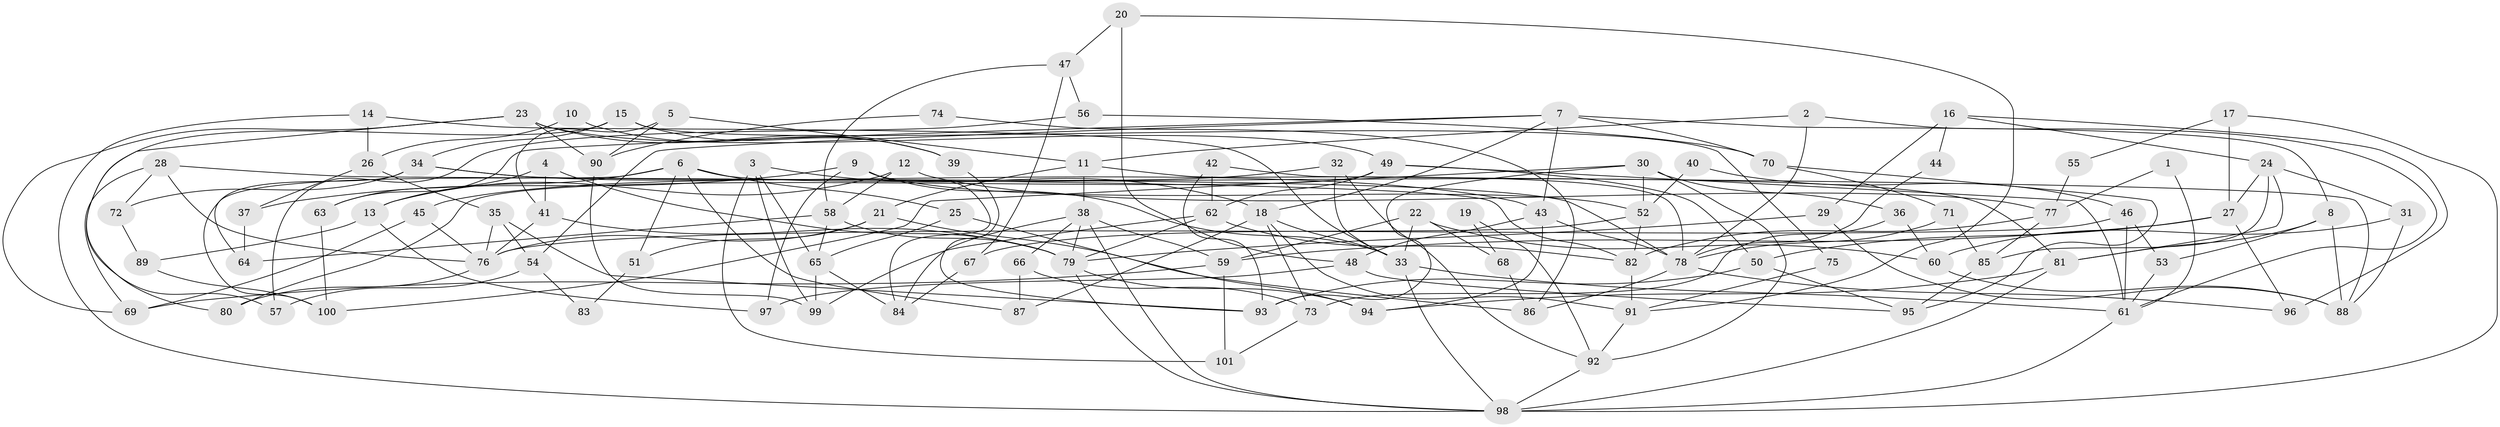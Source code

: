 // Generated by graph-tools (version 1.1) at 2025/35/03/09/25 02:35:57]
// undirected, 101 vertices, 202 edges
graph export_dot {
graph [start="1"]
  node [color=gray90,style=filled];
  1;
  2;
  3;
  4;
  5;
  6;
  7;
  8;
  9;
  10;
  11;
  12;
  13;
  14;
  15;
  16;
  17;
  18;
  19;
  20;
  21;
  22;
  23;
  24;
  25;
  26;
  27;
  28;
  29;
  30;
  31;
  32;
  33;
  34;
  35;
  36;
  37;
  38;
  39;
  40;
  41;
  42;
  43;
  44;
  45;
  46;
  47;
  48;
  49;
  50;
  51;
  52;
  53;
  54;
  55;
  56;
  57;
  58;
  59;
  60;
  61;
  62;
  63;
  64;
  65;
  66;
  67;
  68;
  69;
  70;
  71;
  72;
  73;
  74;
  75;
  76;
  77;
  78;
  79;
  80;
  81;
  82;
  83;
  84;
  85;
  86;
  87;
  88;
  89;
  90;
  91;
  92;
  93;
  94;
  95;
  96;
  97;
  98;
  99;
  100;
  101;
  1 -- 77;
  1 -- 61;
  2 -- 61;
  2 -- 11;
  2 -- 78;
  3 -- 101;
  3 -- 18;
  3 -- 65;
  3 -- 99;
  4 -- 41;
  4 -- 79;
  4 -- 63;
  5 -- 11;
  5 -- 90;
  5 -- 41;
  6 -- 100;
  6 -- 81;
  6 -- 13;
  6 -- 25;
  6 -- 51;
  6 -- 87;
  7 -- 43;
  7 -- 8;
  7 -- 18;
  7 -- 54;
  7 -- 63;
  7 -- 70;
  8 -- 53;
  8 -- 81;
  8 -- 88;
  9 -- 33;
  9 -- 52;
  9 -- 37;
  9 -- 84;
  9 -- 97;
  10 -- 39;
  10 -- 26;
  11 -- 38;
  11 -- 78;
  11 -- 21;
  12 -- 58;
  12 -- 13;
  12 -- 77;
  13 -- 97;
  13 -- 89;
  14 -- 33;
  14 -- 98;
  14 -- 26;
  15 -- 80;
  15 -- 34;
  15 -- 39;
  15 -- 75;
  16 -- 24;
  16 -- 29;
  16 -- 44;
  16 -- 96;
  17 -- 27;
  17 -- 98;
  17 -- 55;
  18 -- 33;
  18 -- 73;
  18 -- 87;
  18 -- 91;
  19 -- 68;
  19 -- 92;
  20 -- 91;
  20 -- 47;
  20 -- 48;
  21 -- 76;
  21 -- 51;
  21 -- 86;
  22 -- 33;
  22 -- 59;
  22 -- 60;
  22 -- 68;
  23 -- 49;
  23 -- 69;
  23 -- 39;
  23 -- 57;
  23 -- 90;
  24 -- 31;
  24 -- 81;
  24 -- 27;
  24 -- 85;
  25 -- 94;
  25 -- 65;
  26 -- 35;
  26 -- 37;
  27 -- 59;
  27 -- 50;
  27 -- 96;
  28 -- 76;
  28 -- 82;
  28 -- 69;
  28 -- 72;
  29 -- 88;
  29 -- 79;
  30 -- 100;
  30 -- 92;
  30 -- 36;
  30 -- 52;
  30 -- 93;
  31 -- 60;
  31 -- 88;
  32 -- 92;
  32 -- 33;
  32 -- 45;
  33 -- 98;
  33 -- 61;
  34 -- 43;
  34 -- 78;
  34 -- 64;
  34 -- 72;
  35 -- 54;
  35 -- 93;
  35 -- 76;
  36 -- 73;
  36 -- 60;
  37 -- 64;
  38 -- 84;
  38 -- 79;
  38 -- 59;
  38 -- 66;
  38 -- 98;
  39 -- 93;
  40 -- 52;
  40 -- 46;
  41 -- 79;
  41 -- 76;
  42 -- 93;
  42 -- 88;
  42 -- 62;
  43 -- 48;
  43 -- 78;
  43 -- 94;
  44 -- 78;
  45 -- 76;
  45 -- 69;
  46 -- 76;
  46 -- 61;
  46 -- 53;
  47 -- 67;
  47 -- 58;
  47 -- 56;
  48 -- 95;
  48 -- 97;
  49 -- 62;
  49 -- 50;
  49 -- 61;
  49 -- 80;
  50 -- 93;
  50 -- 95;
  51 -- 83;
  52 -- 82;
  52 -- 67;
  53 -- 61;
  54 -- 57;
  54 -- 83;
  55 -- 77;
  56 -- 70;
  56 -- 57;
  58 -- 64;
  58 -- 65;
  58 -- 79;
  59 -- 69;
  59 -- 101;
  60 -- 88;
  61 -- 98;
  62 -- 99;
  62 -- 79;
  62 -- 82;
  63 -- 100;
  65 -- 84;
  65 -- 99;
  66 -- 87;
  66 -- 73;
  67 -- 84;
  68 -- 86;
  70 -- 95;
  70 -- 71;
  71 -- 78;
  71 -- 85;
  72 -- 89;
  73 -- 101;
  74 -- 86;
  74 -- 90;
  75 -- 91;
  76 -- 80;
  77 -- 85;
  77 -- 82;
  78 -- 96;
  78 -- 86;
  79 -- 94;
  79 -- 98;
  81 -- 98;
  81 -- 94;
  82 -- 91;
  85 -- 95;
  89 -- 100;
  90 -- 99;
  91 -- 92;
  92 -- 98;
}
